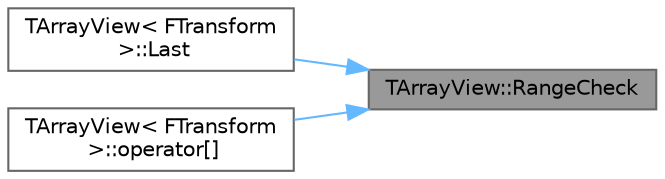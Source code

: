 digraph "TArrayView::RangeCheck"
{
 // INTERACTIVE_SVG=YES
 // LATEX_PDF_SIZE
  bgcolor="transparent";
  edge [fontname=Helvetica,fontsize=10,labelfontname=Helvetica,labelfontsize=10];
  node [fontname=Helvetica,fontsize=10,shape=box,height=0.2,width=0.4];
  rankdir="RL";
  Node1 [id="Node000001",label="TArrayView::RangeCheck",height=0.2,width=0.4,color="gray40", fillcolor="grey60", style="filled", fontcolor="black",tooltip="Checks if index is in array range."];
  Node1 -> Node2 [id="edge1_Node000001_Node000002",dir="back",color="steelblue1",style="solid",tooltip=" "];
  Node2 [id="Node000002",label="TArrayView\< FTransform\l \>::Last",height=0.2,width=0.4,color="grey40", fillcolor="white", style="filled",URL="$db/d13/classTArrayView.html#a31669644316955ead4adeb22297b8e7b",tooltip=" "];
  Node1 -> Node3 [id="edge2_Node000001_Node000003",dir="back",color="steelblue1",style="solid",tooltip=" "];
  Node3 [id="Node000003",label="TArrayView\< FTransform\l \>::operator[]",height=0.2,width=0.4,color="grey40", fillcolor="white", style="filled",URL="$db/d13/classTArrayView.html#ac9556c54df248112eb8c73c45aeb6f28",tooltip=" "];
}

